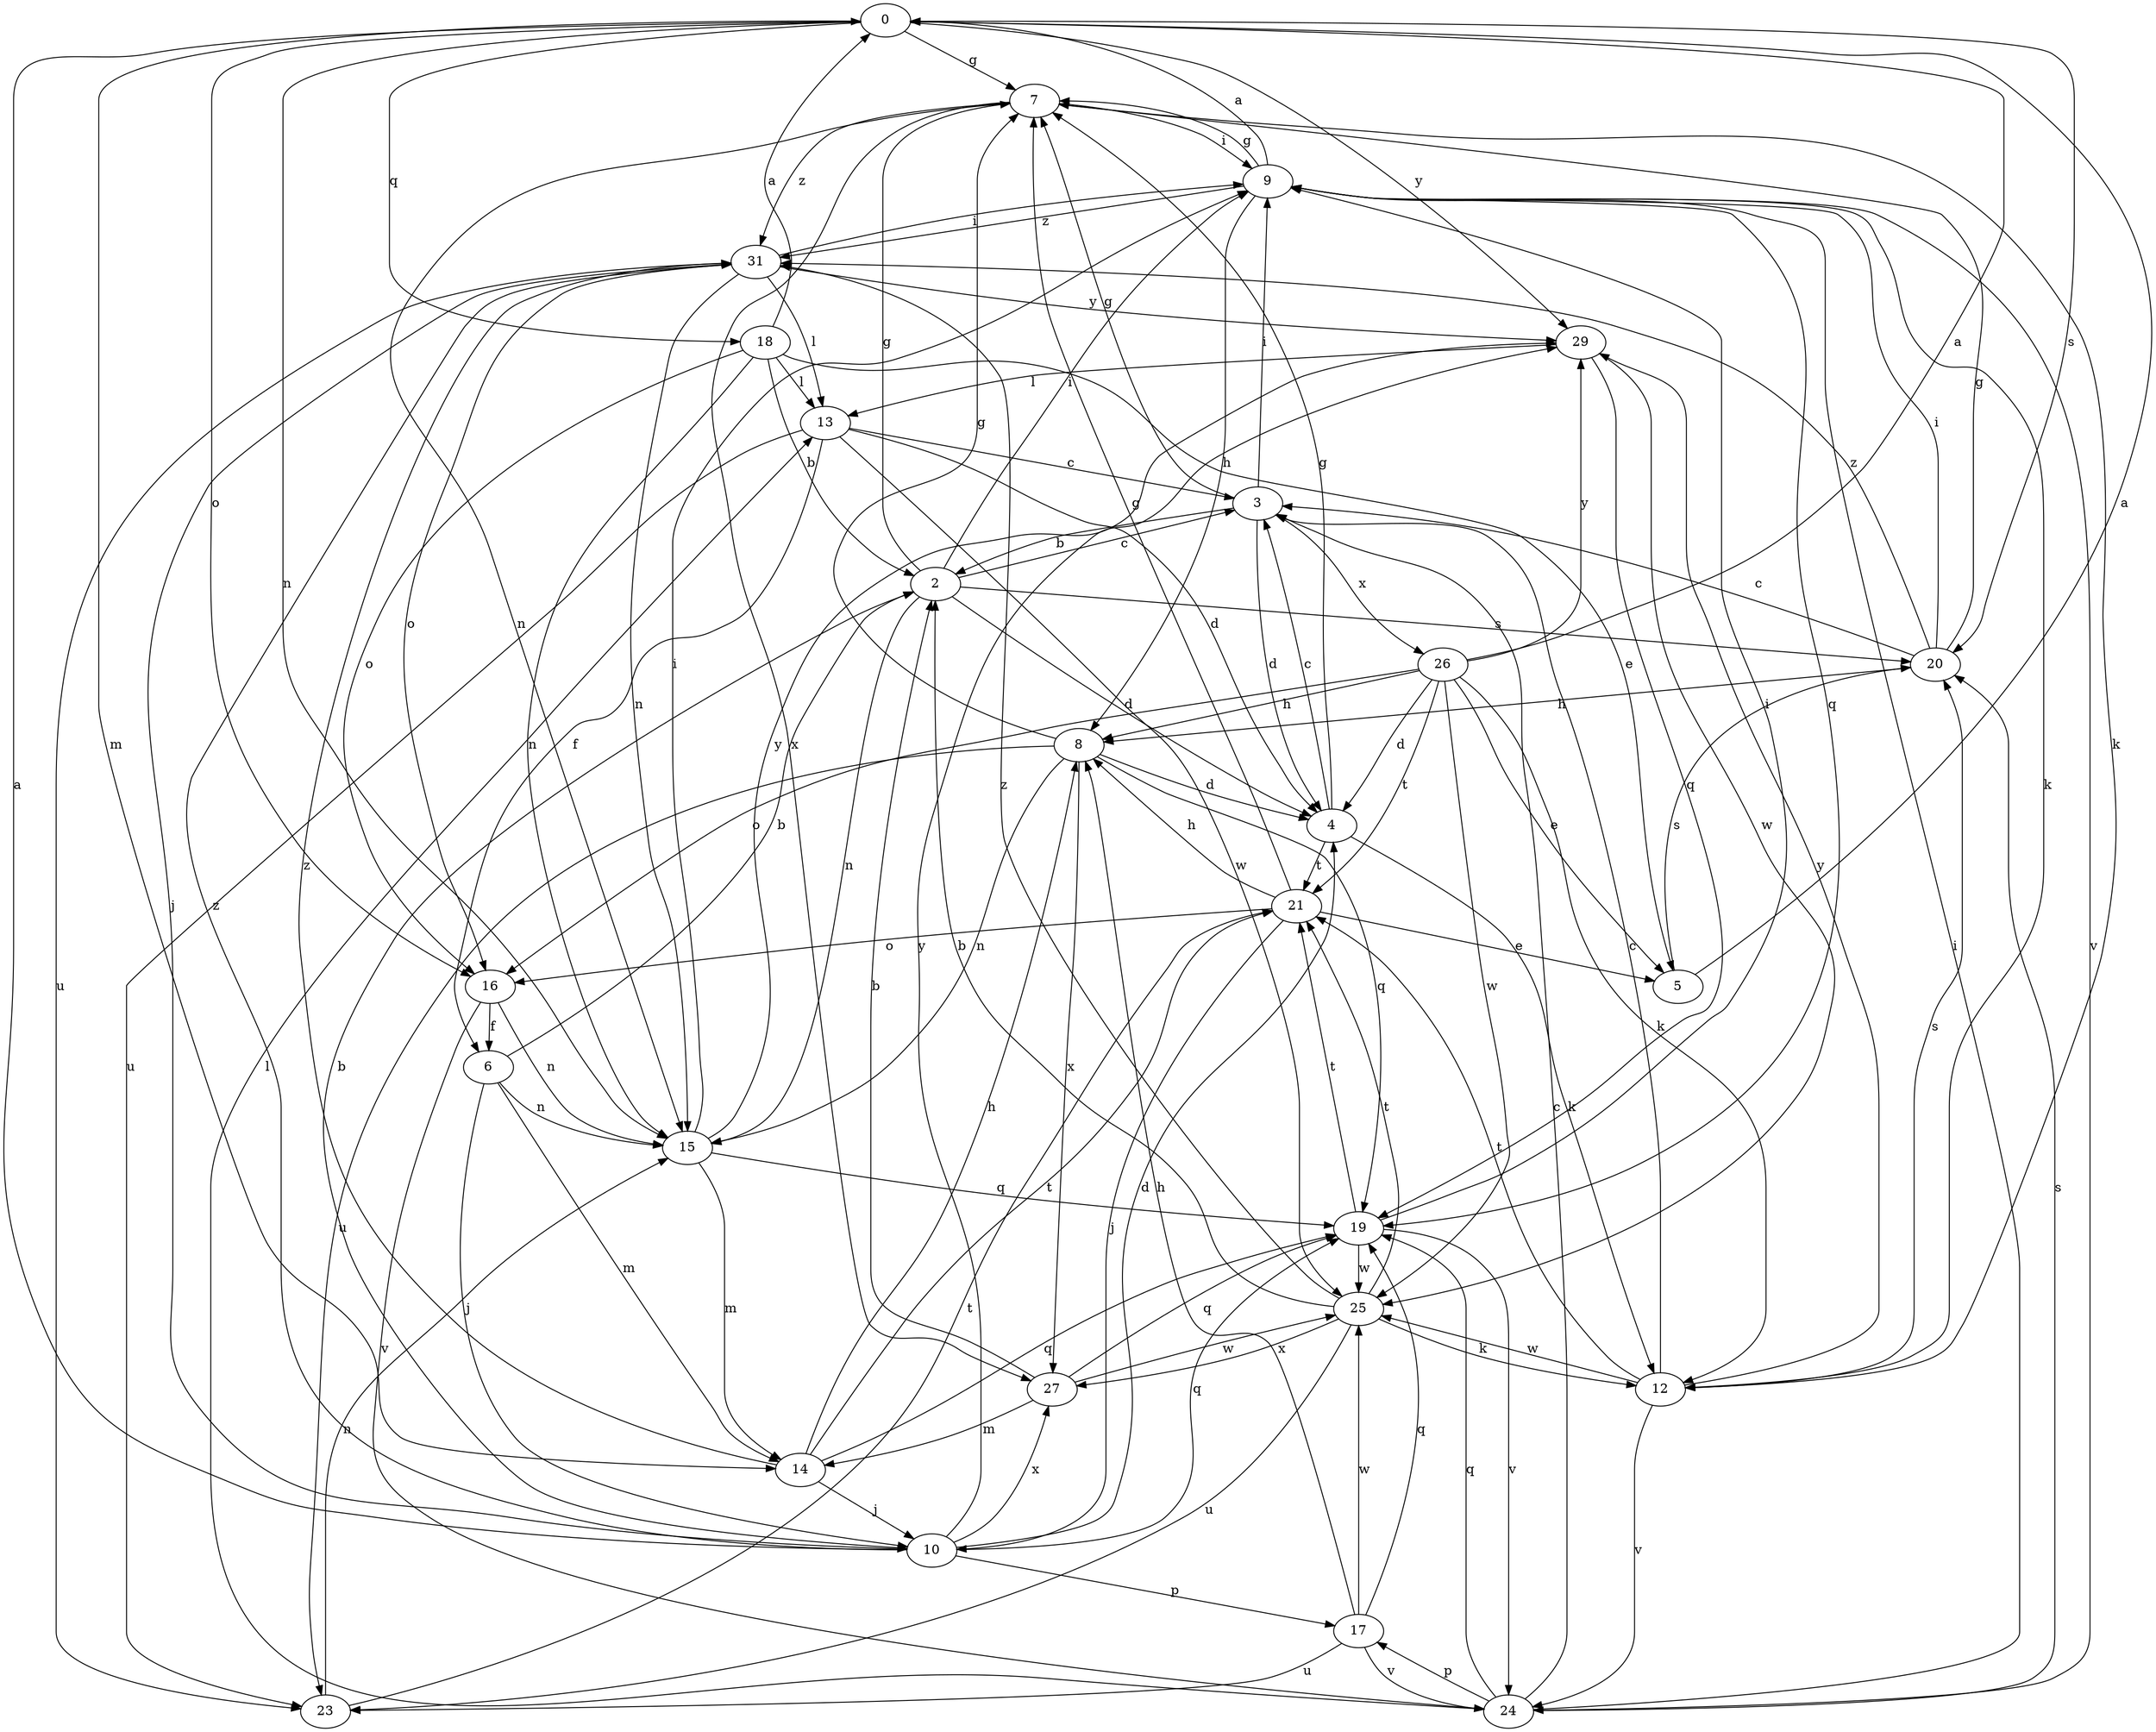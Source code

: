 strict digraph  {
0;
2;
3;
4;
5;
6;
7;
8;
9;
10;
12;
13;
14;
15;
16;
17;
18;
19;
20;
21;
23;
24;
25;
26;
27;
29;
31;
0 -> 7  [label=g];
0 -> 14  [label=m];
0 -> 15  [label=n];
0 -> 16  [label=o];
0 -> 18  [label=q];
0 -> 20  [label=s];
0 -> 29  [label=y];
2 -> 3  [label=c];
2 -> 4  [label=d];
2 -> 7  [label=g];
2 -> 9  [label=i];
2 -> 15  [label=n];
2 -> 20  [label=s];
3 -> 2  [label=b];
3 -> 4  [label=d];
3 -> 7  [label=g];
3 -> 9  [label=i];
3 -> 26  [label=x];
4 -> 3  [label=c];
4 -> 7  [label=g];
4 -> 12  [label=k];
4 -> 21  [label=t];
5 -> 0  [label=a];
5 -> 20  [label=s];
6 -> 2  [label=b];
6 -> 10  [label=j];
6 -> 14  [label=m];
6 -> 15  [label=n];
7 -> 9  [label=i];
7 -> 12  [label=k];
7 -> 15  [label=n];
7 -> 27  [label=x];
7 -> 31  [label=z];
8 -> 4  [label=d];
8 -> 7  [label=g];
8 -> 15  [label=n];
8 -> 19  [label=q];
8 -> 23  [label=u];
8 -> 27  [label=x];
9 -> 0  [label=a];
9 -> 7  [label=g];
9 -> 8  [label=h];
9 -> 12  [label=k];
9 -> 19  [label=q];
9 -> 24  [label=v];
9 -> 31  [label=z];
10 -> 0  [label=a];
10 -> 2  [label=b];
10 -> 4  [label=d];
10 -> 17  [label=p];
10 -> 19  [label=q];
10 -> 27  [label=x];
10 -> 29  [label=y];
10 -> 31  [label=z];
12 -> 3  [label=c];
12 -> 20  [label=s];
12 -> 21  [label=t];
12 -> 24  [label=v];
12 -> 25  [label=w];
12 -> 29  [label=y];
13 -> 3  [label=c];
13 -> 4  [label=d];
13 -> 6  [label=f];
13 -> 23  [label=u];
13 -> 25  [label=w];
14 -> 8  [label=h];
14 -> 10  [label=j];
14 -> 19  [label=q];
14 -> 21  [label=t];
14 -> 31  [label=z];
15 -> 9  [label=i];
15 -> 14  [label=m];
15 -> 19  [label=q];
15 -> 29  [label=y];
16 -> 6  [label=f];
16 -> 15  [label=n];
16 -> 24  [label=v];
17 -> 8  [label=h];
17 -> 19  [label=q];
17 -> 23  [label=u];
17 -> 24  [label=v];
17 -> 25  [label=w];
18 -> 0  [label=a];
18 -> 2  [label=b];
18 -> 5  [label=e];
18 -> 13  [label=l];
18 -> 15  [label=n];
18 -> 16  [label=o];
19 -> 9  [label=i];
19 -> 21  [label=t];
19 -> 24  [label=v];
19 -> 25  [label=w];
20 -> 3  [label=c];
20 -> 7  [label=g];
20 -> 8  [label=h];
20 -> 9  [label=i];
20 -> 31  [label=z];
21 -> 5  [label=e];
21 -> 7  [label=g];
21 -> 8  [label=h];
21 -> 10  [label=j];
21 -> 16  [label=o];
23 -> 15  [label=n];
23 -> 21  [label=t];
24 -> 3  [label=c];
24 -> 9  [label=i];
24 -> 13  [label=l];
24 -> 17  [label=p];
24 -> 19  [label=q];
24 -> 20  [label=s];
25 -> 2  [label=b];
25 -> 12  [label=k];
25 -> 21  [label=t];
25 -> 23  [label=u];
25 -> 27  [label=x];
25 -> 31  [label=z];
26 -> 0  [label=a];
26 -> 4  [label=d];
26 -> 5  [label=e];
26 -> 8  [label=h];
26 -> 12  [label=k];
26 -> 16  [label=o];
26 -> 21  [label=t];
26 -> 25  [label=w];
26 -> 29  [label=y];
27 -> 2  [label=b];
27 -> 14  [label=m];
27 -> 19  [label=q];
27 -> 25  [label=w];
29 -> 13  [label=l];
29 -> 19  [label=q];
29 -> 25  [label=w];
31 -> 9  [label=i];
31 -> 10  [label=j];
31 -> 13  [label=l];
31 -> 15  [label=n];
31 -> 16  [label=o];
31 -> 23  [label=u];
31 -> 29  [label=y];
}
